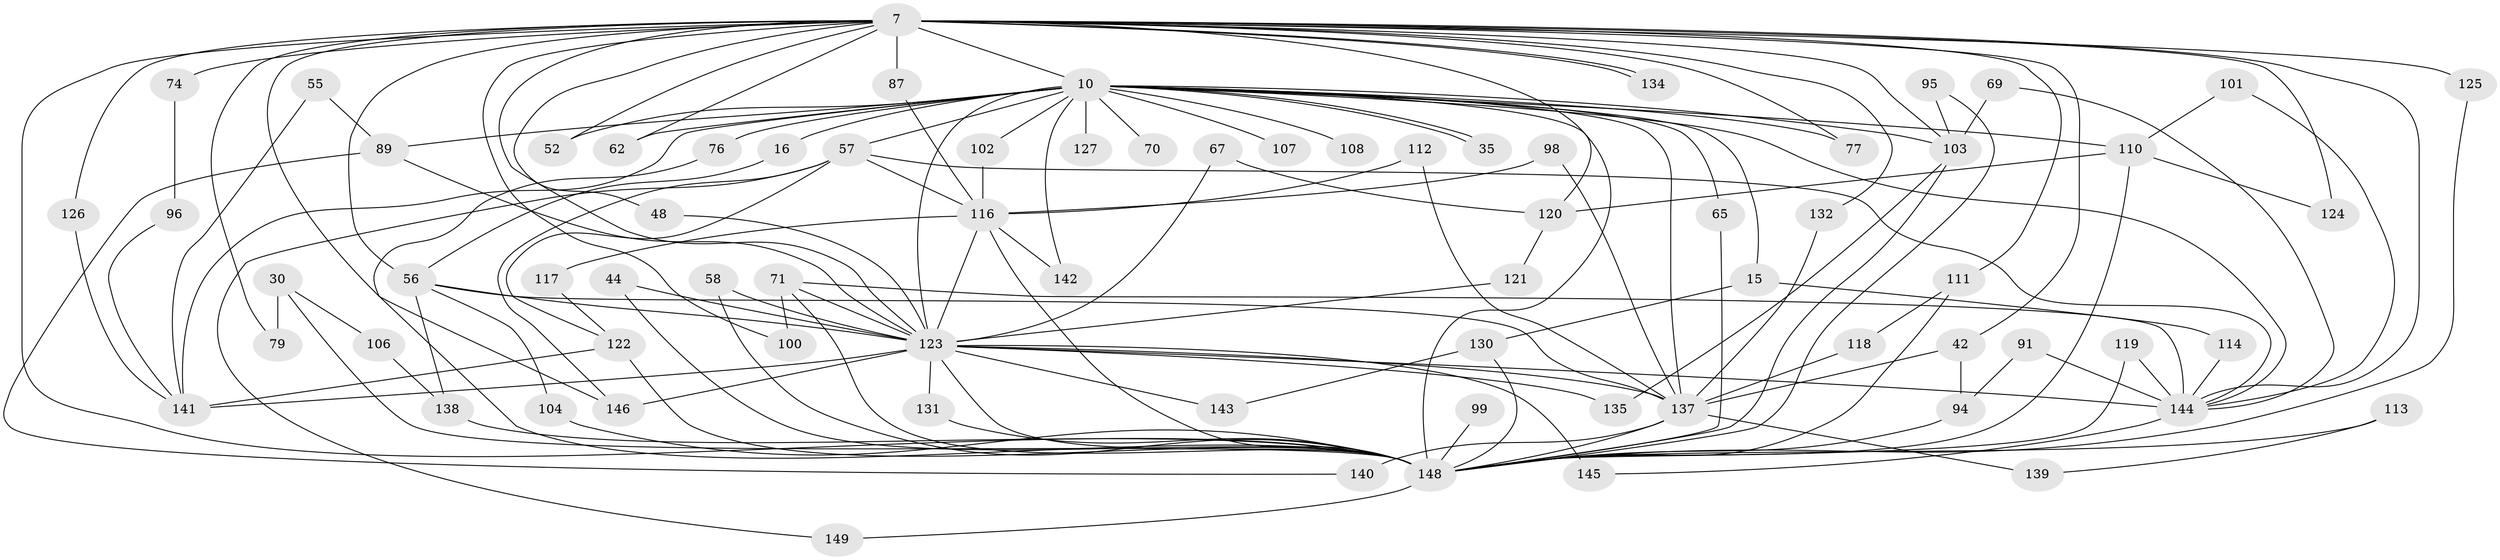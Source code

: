 // original degree distribution, {19: 0.006711409395973154, 24: 0.013422818791946308, 26: 0.013422818791946308, 20: 0.006711409395973154, 30: 0.006711409395973154, 17: 0.006711409395973154, 25: 0.006711409395973154, 22: 0.006711409395973154, 5: 0.053691275167785234, 4: 0.12080536912751678, 3: 0.20134228187919462, 8: 0.006711409395973154, 7: 0.026845637583892617, 2: 0.5033557046979866, 13: 0.006711409395973154, 6: 0.013422818791946308}
// Generated by graph-tools (version 1.1) at 2025/46/03/04/25 21:46:24]
// undirected, 74 vertices, 145 edges
graph export_dot {
graph [start="1"]
  node [color=gray90,style=filled];
  7 [super="+3"];
  10 [super="+5+9"];
  15;
  16;
  30;
  35;
  42;
  44;
  48;
  52;
  55;
  56 [super="+34"];
  57 [super="+47"];
  58;
  62;
  65;
  67;
  69;
  70;
  71 [super="+11"];
  74;
  76 [super="+17"];
  77;
  79;
  87;
  89 [super="+85+82"];
  91;
  94 [super="+90"];
  95;
  96;
  98;
  99;
  100 [super="+61"];
  101;
  102;
  103 [super="+32+50+88"];
  104;
  106;
  107;
  108;
  110 [super="+92+93"];
  111 [super="+23+13"];
  112;
  113;
  114;
  116 [super="+37+39+83"];
  117;
  118;
  119;
  120 [super="+63+21"];
  121;
  122 [super="+46"];
  123 [super="+43+28+8+97"];
  124;
  125 [super="+72"];
  126;
  127;
  130 [super="+68"];
  131;
  132;
  134;
  135;
  137 [super="+81+136"];
  138 [super="+45"];
  139;
  140 [super="+60"];
  141 [super="+40+51"];
  142;
  143;
  144 [super="+64+84+109"];
  145 [super="+38"];
  146 [super="+129+128"];
  148 [super="+31+19+105+147+26"];
  149;
  7 -- 10 [weight=8];
  7 -- 52;
  7 -- 56 [weight=2];
  7 -- 74 [weight=2];
  7 -- 79;
  7 -- 120 [weight=4];
  7 -- 125 [weight=2];
  7 -- 132;
  7 -- 134;
  7 -- 134;
  7 -- 146 [weight=3];
  7 -- 77;
  7 -- 87;
  7 -- 103 [weight=4];
  7 -- 42;
  7 -- 48;
  7 -- 126;
  7 -- 124;
  7 -- 62;
  7 -- 123 [weight=7];
  7 -- 111;
  7 -- 100;
  7 -- 148 [weight=6];
  7 -- 144;
  10 -- 35;
  10 -- 35;
  10 -- 89 [weight=3];
  10 -- 127 [weight=2];
  10 -- 65;
  10 -- 137 [weight=4];
  10 -- 16 [weight=2];
  10 -- 108 [weight=2];
  10 -- 57 [weight=2];
  10 -- 123 [weight=11];
  10 -- 76 [weight=4];
  10 -- 70 [weight=2];
  10 -- 77;
  10 -- 142;
  10 -- 15 [weight=2];
  10 -- 102;
  10 -- 103 [weight=3];
  10 -- 107 [weight=2];
  10 -- 52;
  10 -- 62;
  10 -- 110 [weight=3];
  10 -- 148 [weight=12];
  10 -- 141 [weight=4];
  10 -- 144 [weight=3];
  15 -- 114;
  15 -- 130 [weight=2];
  16 -- 56;
  30 -- 79;
  30 -- 106;
  30 -- 148 [weight=2];
  42 -- 94;
  42 -- 137;
  44 -- 123;
  44 -- 148;
  48 -- 123;
  55 -- 89;
  55 -- 141;
  56 -- 104;
  56 -- 138;
  56 -- 123;
  56 -- 137;
  57 -- 116 [weight=2];
  57 -- 144;
  57 -- 149;
  57 -- 122;
  57 -- 146;
  58 -- 123;
  58 -- 148;
  65 -- 148;
  67 -- 120;
  67 -- 123;
  69 -- 103;
  69 -- 144;
  71 -- 100;
  71 -- 123;
  71 -- 148 [weight=2];
  71 -- 144;
  74 -- 96;
  76 -- 148;
  87 -- 116;
  89 -- 123;
  89 -- 140;
  91 -- 94;
  91 -- 144;
  94 -- 148 [weight=3];
  95 -- 103;
  95 -- 148;
  96 -- 141;
  98 -- 116;
  98 -- 137;
  99 -- 148 [weight=2];
  101 -- 110;
  101 -- 144;
  102 -- 116;
  103 -- 135;
  103 -- 148;
  104 -- 148;
  106 -- 138;
  110 -- 120;
  110 -- 124;
  110 -- 148;
  111 -- 118;
  111 -- 148 [weight=3];
  112 -- 116;
  112 -- 137;
  113 -- 139;
  113 -- 148 [weight=2];
  114 -- 144;
  116 -- 142;
  116 -- 117;
  116 -- 123 [weight=3];
  116 -- 148;
  117 -- 122;
  118 -- 137;
  119 -- 148;
  119 -- 144;
  120 -- 121;
  121 -- 123;
  122 -- 148;
  122 -- 141;
  123 -- 146 [weight=2];
  123 -- 143;
  123 -- 131;
  123 -- 135;
  123 -- 137;
  123 -- 148 [weight=5];
  123 -- 141;
  123 -- 144 [weight=3];
  123 -- 145 [weight=2];
  125 -- 148;
  126 -- 141;
  130 -- 143;
  130 -- 148;
  131 -- 148;
  132 -- 137;
  137 -- 139;
  137 -- 140 [weight=2];
  137 -- 148;
  138 -- 148 [weight=2];
  144 -- 145 [weight=2];
  148 -- 149;
}
